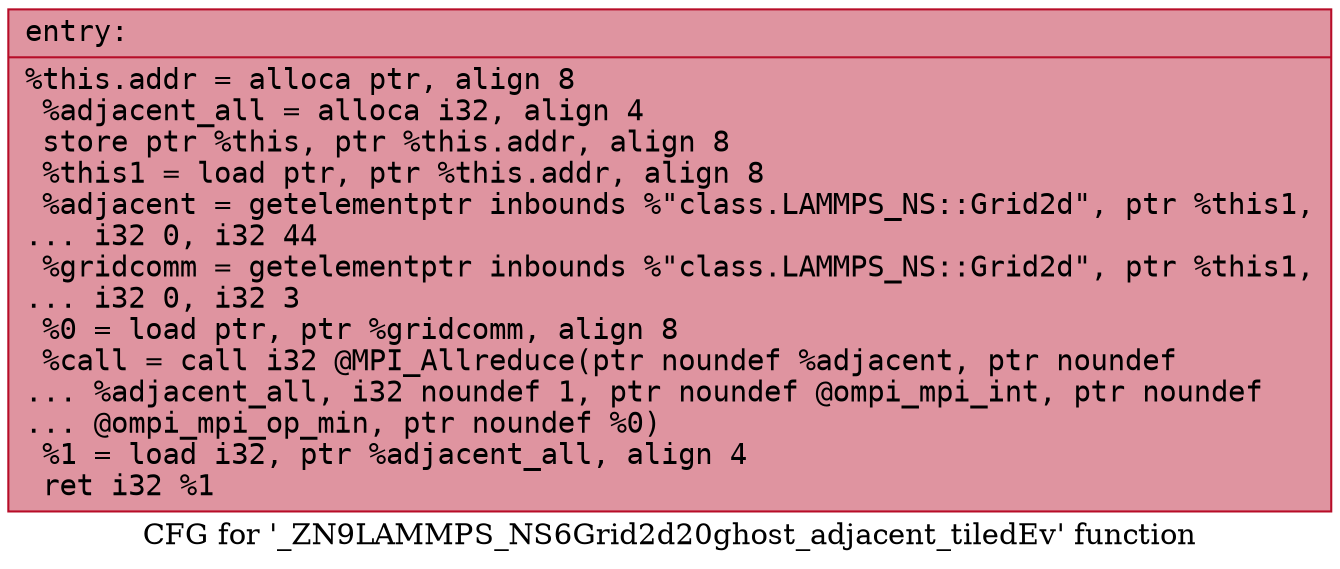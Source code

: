 digraph "CFG for '_ZN9LAMMPS_NS6Grid2d20ghost_adjacent_tiledEv' function" {
	label="CFG for '_ZN9LAMMPS_NS6Grid2d20ghost_adjacent_tiledEv' function";

	Node0x560f90e87610 [shape=record,color="#b70d28ff", style=filled, fillcolor="#b70d2870" fontname="Courier",label="{entry:\l|  %this.addr = alloca ptr, align 8\l  %adjacent_all = alloca i32, align 4\l  store ptr %this, ptr %this.addr, align 8\l  %this1 = load ptr, ptr %this.addr, align 8\l  %adjacent = getelementptr inbounds %\"class.LAMMPS_NS::Grid2d\", ptr %this1,\l... i32 0, i32 44\l  %gridcomm = getelementptr inbounds %\"class.LAMMPS_NS::Grid2d\", ptr %this1,\l... i32 0, i32 3\l  %0 = load ptr, ptr %gridcomm, align 8\l  %call = call i32 @MPI_Allreduce(ptr noundef %adjacent, ptr noundef\l... %adjacent_all, i32 noundef 1, ptr noundef @ompi_mpi_int, ptr noundef\l... @ompi_mpi_op_min, ptr noundef %0)\l  %1 = load i32, ptr %adjacent_all, align 4\l  ret i32 %1\l}"];
}
